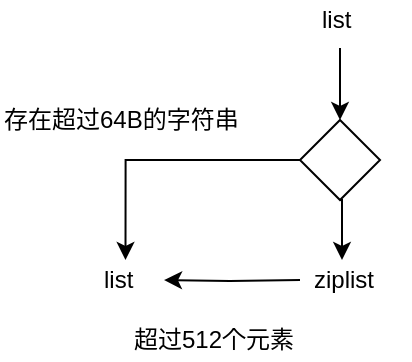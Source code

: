 <mxfile version="12.2.3" type="device" pages="1"><diagram id="2qVaoO0tIAy6prjwaOQ0" name="Page-1"><mxGraphModel dx="1408" dy="738" grid="1" gridSize="10" guides="1" tooltips="1" connect="1" arrows="1" fold="1" page="1" pageScale="1" pageWidth="850" pageHeight="1100" math="0" shadow="0"><root><mxCell id="0"/><mxCell id="1" parent="0"/><mxCell id="tGF0nBuD77DSvHSvdXA5-5" style="edgeStyle=orthogonalEdgeStyle;rounded=0;orthogonalLoop=1;jettySize=auto;html=1;exitX=0;exitY=0.5;exitDx=0;exitDy=0;entryX=0.425;entryY=0;entryDx=0;entryDy=0;entryPerimeter=0;" parent="1" source="tGF0nBuD77DSvHSvdXA5-1" target="tGF0nBuD77DSvHSvdXA5-2" edge="1"><mxGeometry relative="1" as="geometry"/></mxCell><mxCell id="tGF0nBuD77DSvHSvdXA5-21" style="edgeStyle=orthogonalEdgeStyle;rounded=0;orthogonalLoop=1;jettySize=auto;html=1;exitX=0.5;exitY=1;exitDx=0;exitDy=0;entryX=0.32;entryY=0;entryDx=0;entryDy=0;entryPerimeter=0;" parent="1" source="tGF0nBuD77DSvHSvdXA5-1" target="tGF0nBuD77DSvHSvdXA5-3" edge="1"><mxGeometry relative="1" as="geometry"><mxPoint x="260" y="300" as="targetPoint"/></mxGeometry></mxCell><mxCell id="tGF0nBuD77DSvHSvdXA5-1" value="" style="rhombus;whiteSpace=wrap;html=1;" parent="1" vertex="1"><mxGeometry x="240" y="240" width="40" height="40" as="geometry"/></mxCell><mxCell id="tGF0nBuD77DSvHSvdXA5-2" value="list" style="text;html=1;resizable=0;points=[];autosize=1;align=left;verticalAlign=top;spacingTop=-4;" parent="1" vertex="1"><mxGeometry x="140" y="310" width="30" height="20" as="geometry"/></mxCell><mxCell id="tGF0nBuD77DSvHSvdXA5-3" value="ziplist" style="text;html=1;resizable=0;points=[];autosize=1;align=left;verticalAlign=top;spacingTop=-4;" parent="1" vertex="1"><mxGeometry x="245" y="310" width="50" height="20" as="geometry"/></mxCell><mxCell id="tGF0nBuD77DSvHSvdXA5-6" value="存在超过64B的字符串" style="text;html=1;resizable=0;points=[];autosize=1;align=left;verticalAlign=top;spacingTop=-4;" parent="1" vertex="1"><mxGeometry x="90" y="230" width="130" height="20" as="geometry"/></mxCell><mxCell id="tGF0nBuD77DSvHSvdXA5-17" value="" style="endArrow=classic;html=1;exitX=0.45;exitY=1.2;exitDx=0;exitDy=0;exitPerimeter=0;entryX=0.5;entryY=0;entryDx=0;entryDy=0;" parent="1" target="tGF0nBuD77DSvHSvdXA5-1" edge="1"><mxGeometry width="50" height="50" relative="1" as="geometry"><mxPoint x="260" y="204" as="sourcePoint"/><mxPoint x="450" y="170" as="targetPoint"/></mxGeometry></mxCell><mxCell id="tGF0nBuD77DSvHSvdXA5-18" value="list" style="text;html=1;resizable=0;points=[];autosize=1;align=left;verticalAlign=top;spacingTop=-4;" parent="1" vertex="1"><mxGeometry x="249" y="180" width="30" height="20" as="geometry"/></mxCell><mxCell id="tGF0nBuD77DSvHSvdXA5-22" style="edgeStyle=orthogonalEdgeStyle;rounded=0;orthogonalLoop=1;jettySize=auto;html=1;exitX=0;exitY=0.5;exitDx=0;exitDy=0;entryX=1.067;entryY=0.5;entryDx=0;entryDy=0;entryPerimeter=0;" parent="1" target="tGF0nBuD77DSvHSvdXA5-2" edge="1"><mxGeometry relative="1" as="geometry"><mxPoint x="240" y="320" as="sourcePoint"/></mxGeometry></mxCell><mxCell id="tGF0nBuD77DSvHSvdXA5-23" value="超过512个元素" style="text;html=1;resizable=0;points=[];autosize=1;align=left;verticalAlign=top;spacingTop=-4;" parent="1" vertex="1"><mxGeometry x="155" y="340" width="100" height="20" as="geometry"/></mxCell></root></mxGraphModel></diagram></mxfile>